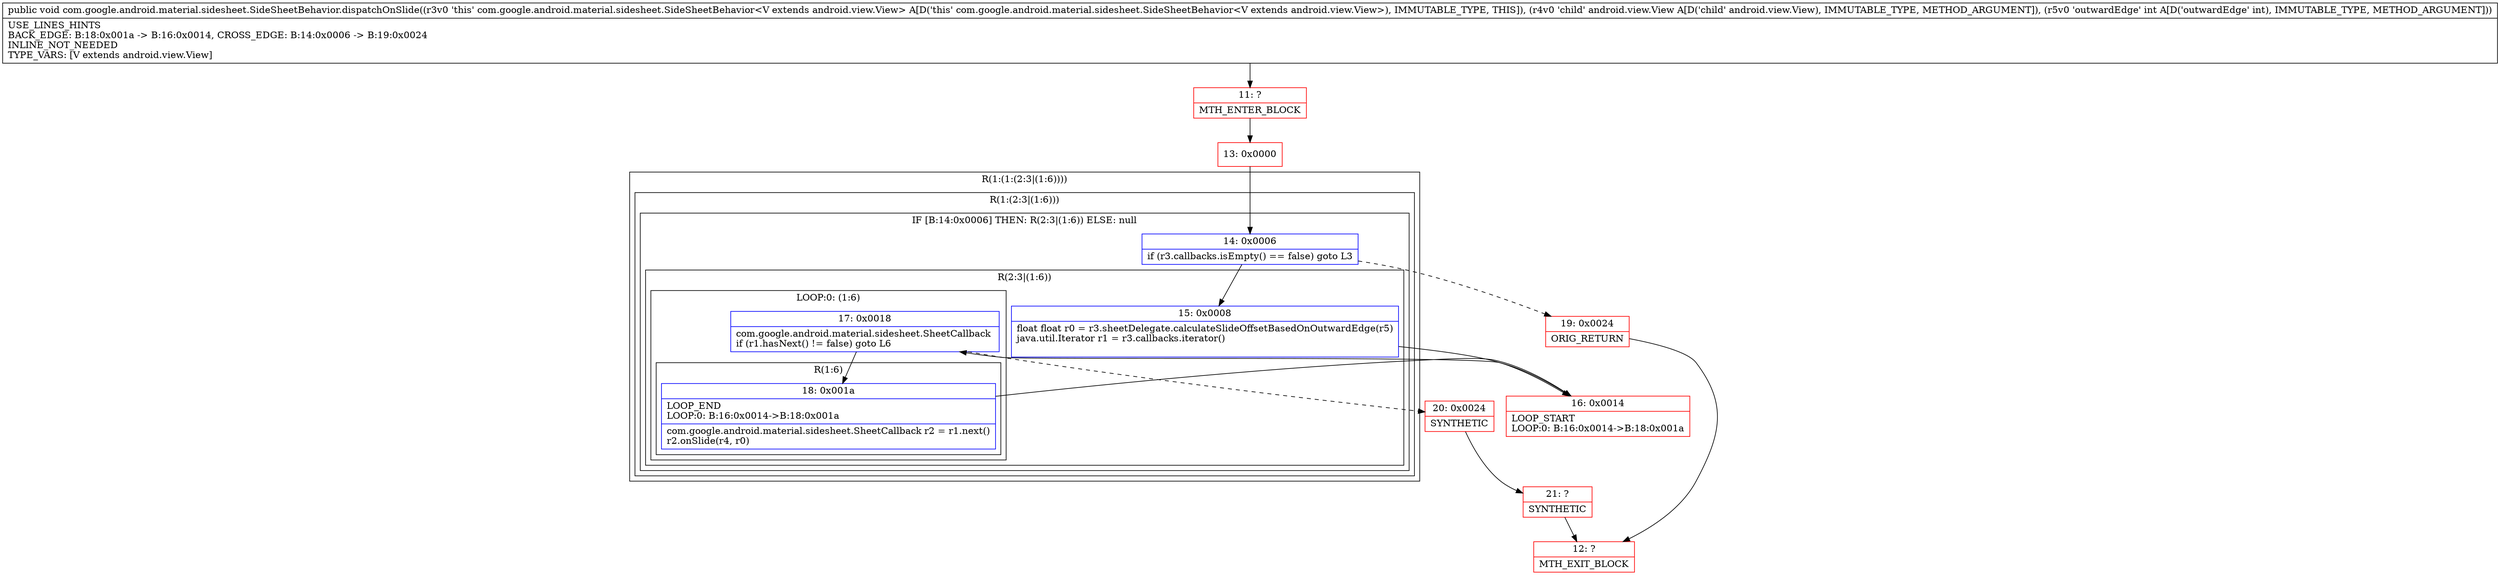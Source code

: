digraph "CFG forcom.google.android.material.sidesheet.SideSheetBehavior.dispatchOnSlide(Landroid\/view\/View;I)V" {
subgraph cluster_Region_1228022970 {
label = "R(1:(1:(2:3|(1:6))))";
node [shape=record,color=blue];
subgraph cluster_Region_195769744 {
label = "R(1:(2:3|(1:6)))";
node [shape=record,color=blue];
subgraph cluster_IfRegion_762866930 {
label = "IF [B:14:0x0006] THEN: R(2:3|(1:6)) ELSE: null";
node [shape=record,color=blue];
Node_14 [shape=record,label="{14\:\ 0x0006|if (r3.callbacks.isEmpty() == false) goto L3\l}"];
subgraph cluster_Region_1823845422 {
label = "R(2:3|(1:6))";
node [shape=record,color=blue];
Node_15 [shape=record,label="{15\:\ 0x0008|float float r0 = r3.sheetDelegate.calculateSlideOffsetBasedOnOutwardEdge(r5)\ljava.util.Iterator r1 = r3.callbacks.iterator()\l\l}"];
subgraph cluster_LoopRegion_988135926 {
label = "LOOP:0: (1:6)";
node [shape=record,color=blue];
Node_17 [shape=record,label="{17\:\ 0x0018|com.google.android.material.sidesheet.SheetCallback \lif (r1.hasNext() != false) goto L6\l}"];
subgraph cluster_Region_1318185234 {
label = "R(1:6)";
node [shape=record,color=blue];
Node_18 [shape=record,label="{18\:\ 0x001a|LOOP_END\lLOOP:0: B:16:0x0014\-\>B:18:0x001a\l|com.google.android.material.sidesheet.SheetCallback r2 = r1.next()\lr2.onSlide(r4, r0)\l}"];
}
}
}
}
}
}
Node_11 [shape=record,color=red,label="{11\:\ ?|MTH_ENTER_BLOCK\l}"];
Node_13 [shape=record,color=red,label="{13\:\ 0x0000}"];
Node_16 [shape=record,color=red,label="{16\:\ 0x0014|LOOP_START\lLOOP:0: B:16:0x0014\-\>B:18:0x001a\l}"];
Node_20 [shape=record,color=red,label="{20\:\ 0x0024|SYNTHETIC\l}"];
Node_21 [shape=record,color=red,label="{21\:\ ?|SYNTHETIC\l}"];
Node_12 [shape=record,color=red,label="{12\:\ ?|MTH_EXIT_BLOCK\l}"];
Node_19 [shape=record,color=red,label="{19\:\ 0x0024|ORIG_RETURN\l}"];
MethodNode[shape=record,label="{public void com.google.android.material.sidesheet.SideSheetBehavior.dispatchOnSlide((r3v0 'this' com.google.android.material.sidesheet.SideSheetBehavior\<V extends android.view.View\> A[D('this' com.google.android.material.sidesheet.SideSheetBehavior\<V extends android.view.View\>), IMMUTABLE_TYPE, THIS]), (r4v0 'child' android.view.View A[D('child' android.view.View), IMMUTABLE_TYPE, METHOD_ARGUMENT]), (r5v0 'outwardEdge' int A[D('outwardEdge' int), IMMUTABLE_TYPE, METHOD_ARGUMENT]))  | USE_LINES_HINTS\lBACK_EDGE: B:18:0x001a \-\> B:16:0x0014, CROSS_EDGE: B:14:0x0006 \-\> B:19:0x0024\lINLINE_NOT_NEEDED\lTYPE_VARS: [V extends android.view.View]\l}"];
MethodNode -> Node_11;Node_14 -> Node_15;
Node_14 -> Node_19[style=dashed];
Node_15 -> Node_16;
Node_17 -> Node_18;
Node_17 -> Node_20[style=dashed];
Node_18 -> Node_16;
Node_11 -> Node_13;
Node_13 -> Node_14;
Node_16 -> Node_17;
Node_20 -> Node_21;
Node_21 -> Node_12;
Node_19 -> Node_12;
}

